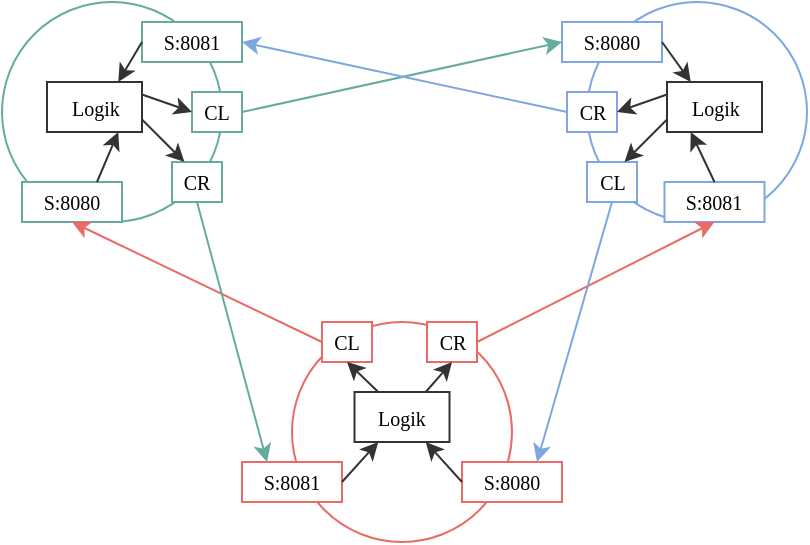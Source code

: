 <mxfile version="24.9.3">
  <diagram name="Page-1" id="qcOnbqE5XZc86ATT3mI3">
    <mxGraphModel dx="576" dy="315" grid="1" gridSize="10" guides="1" tooltips="1" connect="1" arrows="1" fold="1" page="1" pageScale="1" pageWidth="850" pageHeight="1100" math="0" shadow="0">
      <root>
        <mxCell id="0" />
        <mxCell id="1" parent="0" />
        <mxCell id="dRv5yiR1hizX2D328beG-1" value="" style="ellipse;whiteSpace=wrap;html=1;aspect=fixed;strokeColor=#67AB9F;" vertex="1" parent="1">
          <mxGeometry x="240" y="400" width="110" height="110" as="geometry" />
        </mxCell>
        <mxCell id="dRv5yiR1hizX2D328beG-2" value="" style="ellipse;whiteSpace=wrap;html=1;aspect=fixed;strokeColor=#7EA6E0;" vertex="1" parent="1">
          <mxGeometry x="532.5" y="400" width="110" height="110" as="geometry" />
        </mxCell>
        <mxCell id="dRv5yiR1hizX2D328beG-3" value="" style="ellipse;whiteSpace=wrap;html=1;aspect=fixed;strokeColor=#EA6B66;" vertex="1" parent="1">
          <mxGeometry x="385" y="560" width="110" height="110" as="geometry" />
        </mxCell>
        <mxCell id="dRv5yiR1hizX2D328beG-4" value="S:8081" style="rounded=0;whiteSpace=wrap;html=1;fontFamily=Lucida Console;fontSize=10;strokeColor=#EA6B66;" vertex="1" parent="1">
          <mxGeometry x="360" y="630" width="50" height="20" as="geometry" />
        </mxCell>
        <mxCell id="dRv5yiR1hizX2D328beG-5" value="S:8080" style="rounded=0;whiteSpace=wrap;html=1;fontFamily=Lucida Console;fontSize=10;strokeColor=#EA6B66;" vertex="1" parent="1">
          <mxGeometry x="470" y="630" width="50" height="20" as="geometry" />
        </mxCell>
        <mxCell id="dRv5yiR1hizX2D328beG-6" value="S:8080" style="rounded=0;whiteSpace=wrap;html=1;fontFamily=Lucida Console;fontSize=10;strokeColor=#7EA6E0;" vertex="1" parent="1">
          <mxGeometry x="520" y="410" width="50" height="20" as="geometry" />
        </mxCell>
        <mxCell id="dRv5yiR1hizX2D328beG-7" value="S:8080" style="rounded=0;whiteSpace=wrap;html=1;fontFamily=Lucida Console;fontSize=10;strokeColor=#67AB9F;" vertex="1" parent="1">
          <mxGeometry x="250" y="490" width="50" height="20" as="geometry" />
        </mxCell>
        <mxCell id="dRv5yiR1hizX2D328beG-8" value="S:8081" style="rounded=0;whiteSpace=wrap;html=1;fontFamily=Lucida Console;fontSize=10;strokeColor=#67AB9F;" vertex="1" parent="1">
          <mxGeometry x="310" y="410" width="50" height="20" as="geometry" />
        </mxCell>
        <mxCell id="dRv5yiR1hizX2D328beG-9" value="S:8081" style="rounded=0;whiteSpace=wrap;html=1;fontFamily=Lucida Console;fontSize=10;strokeColor=#7EA6E0;" vertex="1" parent="1">
          <mxGeometry x="571.25" y="490" width="50" height="20" as="geometry" />
        </mxCell>
        <mxCell id="dRv5yiR1hizX2D328beG-10" value="CR" style="rounded=0;whiteSpace=wrap;html=1;fontFamily=Lucida Console;fontSize=10;strokeColor=#67AB9F;" vertex="1" parent="1">
          <mxGeometry x="325" y="480" width="25" height="20" as="geometry" />
        </mxCell>
        <mxCell id="dRv5yiR1hizX2D328beG-11" value="CL" style="rounded=0;whiteSpace=wrap;html=1;fontFamily=Lucida Console;fontSize=10;strokeColor=#67AB9F;" vertex="1" parent="1">
          <mxGeometry x="335" y="445" width="25" height="20" as="geometry" />
        </mxCell>
        <mxCell id="dRv5yiR1hizX2D328beG-12" value="CL" style="rounded=0;whiteSpace=wrap;html=1;fontFamily=Lucida Console;fontSize=10;strokeColor=#EA6B66;" vertex="1" parent="1">
          <mxGeometry x="400" y="560" width="25" height="20" as="geometry" />
        </mxCell>
        <mxCell id="dRv5yiR1hizX2D328beG-13" value="CR" style="rounded=0;whiteSpace=wrap;html=1;fontFamily=Lucida Console;fontSize=10;strokeColor=#7EA6E0;" vertex="1" parent="1">
          <mxGeometry x="522.5" y="445" width="25" height="20" as="geometry" />
        </mxCell>
        <mxCell id="dRv5yiR1hizX2D328beG-14" value="CR" style="rounded=0;whiteSpace=wrap;html=1;fontFamily=Lucida Console;fontSize=10;strokeColor=#EA6B66;" vertex="1" parent="1">
          <mxGeometry x="452.5" y="560" width="25" height="20" as="geometry" />
        </mxCell>
        <mxCell id="dRv5yiR1hizX2D328beG-15" value="CL" style="rounded=0;whiteSpace=wrap;html=1;fontFamily=Lucida Console;fontSize=10;strokeColor=#7EA6E0;" vertex="1" parent="1">
          <mxGeometry x="532.5" y="480" width="25" height="20" as="geometry" />
        </mxCell>
        <mxCell id="dRv5yiR1hizX2D328beG-16" value="" style="endArrow=classic;html=1;rounded=0;entryX=0.5;entryY=1;entryDx=0;entryDy=0;exitX=1;exitY=0.5;exitDx=0;exitDy=0;strokeColor=#EA6B66;" edge="1" parent="1" source="dRv5yiR1hizX2D328beG-14" target="dRv5yiR1hizX2D328beG-9">
          <mxGeometry width="50" height="50" relative="1" as="geometry">
            <mxPoint x="477.5" y="570" as="sourcePoint" />
            <mxPoint x="527.5" y="520" as="targetPoint" />
          </mxGeometry>
        </mxCell>
        <mxCell id="dRv5yiR1hizX2D328beG-17" value="" style="endArrow=classic;html=1;rounded=0;entryX=0.5;entryY=1;entryDx=0;entryDy=0;exitX=0;exitY=0.5;exitDx=0;exitDy=0;strokeColor=#EA6B66;" edge="1" parent="1" source="dRv5yiR1hizX2D328beG-12" target="dRv5yiR1hizX2D328beG-7">
          <mxGeometry width="50" height="50" relative="1" as="geometry">
            <mxPoint x="390" y="570" as="sourcePoint" />
            <mxPoint x="497" y="485" as="targetPoint" />
          </mxGeometry>
        </mxCell>
        <mxCell id="dRv5yiR1hizX2D328beG-18" value="" style="endArrow=classic;html=1;rounded=0;entryX=0.25;entryY=0;entryDx=0;entryDy=0;exitX=0.5;exitY=1;exitDx=0;exitDy=0;strokeColor=#67AB9F;" edge="1" parent="1" source="dRv5yiR1hizX2D328beG-10" target="dRv5yiR1hizX2D328beG-4">
          <mxGeometry width="50" height="50" relative="1" as="geometry">
            <mxPoint x="350" y="600" as="sourcePoint" />
            <mxPoint x="225" y="550" as="targetPoint" />
          </mxGeometry>
        </mxCell>
        <mxCell id="dRv5yiR1hizX2D328beG-19" value="" style="endArrow=classic;html=1;rounded=0;entryX=0;entryY=0.5;entryDx=0;entryDy=0;exitX=1;exitY=0.5;exitDx=0;exitDy=0;strokeColor=#67AB9F;" edge="1" parent="1" source="dRv5yiR1hizX2D328beG-11" target="dRv5yiR1hizX2D328beG-6">
          <mxGeometry width="50" height="50" relative="1" as="geometry">
            <mxPoint x="375" y="455" as="sourcePoint" />
            <mxPoint x="410" y="565" as="targetPoint" />
          </mxGeometry>
        </mxCell>
        <mxCell id="dRv5yiR1hizX2D328beG-20" value="" style="endArrow=classic;html=1;rounded=0;entryX=1;entryY=0.5;entryDx=0;entryDy=0;exitX=0;exitY=0.5;exitDx=0;exitDy=0;strokeColor=#7EA6E0;" edge="1" parent="1" source="dRv5yiR1hizX2D328beG-13" target="dRv5yiR1hizX2D328beG-8">
          <mxGeometry width="50" height="50" relative="1" as="geometry">
            <mxPoint x="370" y="475" as="sourcePoint" />
            <mxPoint x="530" y="440" as="targetPoint" />
          </mxGeometry>
        </mxCell>
        <mxCell id="dRv5yiR1hizX2D328beG-21" value="" style="endArrow=classic;html=1;rounded=0;entryX=0.75;entryY=0;entryDx=0;entryDy=0;exitX=0.5;exitY=1;exitDx=0;exitDy=0;strokeColor=#7EA6E0;" edge="1" parent="1" source="dRv5yiR1hizX2D328beG-15" target="dRv5yiR1hizX2D328beG-5">
          <mxGeometry width="50" height="50" relative="1" as="geometry">
            <mxPoint x="533" y="475" as="sourcePoint" />
            <mxPoint x="370" y="435" as="targetPoint" />
          </mxGeometry>
        </mxCell>
        <mxCell id="dRv5yiR1hizX2D328beG-22" value="Logik" style="rounded=0;whiteSpace=wrap;html=1;fillColor=none;strokeColor=#333333;fontFamily=Lucida Console;fontSize=10;" vertex="1" parent="1">
          <mxGeometry x="262.5" y="440" width="47.5" height="25" as="geometry" />
        </mxCell>
        <mxCell id="dRv5yiR1hizX2D328beG-23" value="" style="endArrow=classic;html=1;rounded=0;entryX=0.75;entryY=0;entryDx=0;entryDy=0;exitX=0;exitY=0.5;exitDx=0;exitDy=0;strokeColor=#333333;" edge="1" parent="1" source="dRv5yiR1hizX2D328beG-8" target="dRv5yiR1hizX2D328beG-22">
          <mxGeometry width="50" height="50" relative="1" as="geometry">
            <mxPoint x="350" y="400" as="sourcePoint" />
            <mxPoint x="510" y="365" as="targetPoint" />
          </mxGeometry>
        </mxCell>
        <mxCell id="dRv5yiR1hizX2D328beG-24" value="" style="endArrow=classic;html=1;rounded=0;entryX=0;entryY=0.5;entryDx=0;entryDy=0;exitX=1;exitY=0.25;exitDx=0;exitDy=0;strokeColor=#333333;" edge="1" parent="1" source="dRv5yiR1hizX2D328beG-22" target="dRv5yiR1hizX2D328beG-11">
          <mxGeometry width="50" height="50" relative="1" as="geometry">
            <mxPoint x="320" y="430" as="sourcePoint" />
            <mxPoint x="308" y="450" as="targetPoint" />
          </mxGeometry>
        </mxCell>
        <mxCell id="dRv5yiR1hizX2D328beG-25" value="" style="endArrow=classic;html=1;rounded=0;entryX=0.75;entryY=1;entryDx=0;entryDy=0;exitX=0.75;exitY=0;exitDx=0;exitDy=0;strokeColor=#333333;" edge="1" parent="1" source="dRv5yiR1hizX2D328beG-7" target="dRv5yiR1hizX2D328beG-22">
          <mxGeometry width="50" height="50" relative="1" as="geometry">
            <mxPoint x="320" y="463" as="sourcePoint" />
            <mxPoint x="345" y="465" as="targetPoint" />
          </mxGeometry>
        </mxCell>
        <mxCell id="dRv5yiR1hizX2D328beG-26" value="" style="endArrow=classic;html=1;rounded=0;entryX=0.25;entryY=0;entryDx=0;entryDy=0;exitX=1;exitY=0.75;exitDx=0;exitDy=0;strokeColor=#333333;" edge="1" parent="1" source="dRv5yiR1hizX2D328beG-22" target="dRv5yiR1hizX2D328beG-10">
          <mxGeometry width="50" height="50" relative="1" as="geometry">
            <mxPoint x="298" y="500" as="sourcePoint" />
            <mxPoint x="308" y="475" as="targetPoint" />
          </mxGeometry>
        </mxCell>
        <mxCell id="dRv5yiR1hizX2D328beG-27" value="Logik" style="rounded=0;whiteSpace=wrap;html=1;fillColor=none;strokeColor=#333333;fontFamily=Lucida Console;fontSize=10;" vertex="1" parent="1">
          <mxGeometry x="572.5" y="440" width="47.5" height="25" as="geometry" />
        </mxCell>
        <mxCell id="dRv5yiR1hizX2D328beG-28" value="" style="endArrow=classic;html=1;rounded=0;entryX=0.25;entryY=0;entryDx=0;entryDy=0;exitX=1;exitY=0.5;exitDx=0;exitDy=0;strokeColor=#333333;" edge="1" parent="1" source="dRv5yiR1hizX2D328beG-6" target="dRv5yiR1hizX2D328beG-27">
          <mxGeometry width="50" height="50" relative="1" as="geometry">
            <mxPoint x="603.5" y="410" as="sourcePoint" />
            <mxPoint x="591.5" y="430" as="targetPoint" />
          </mxGeometry>
        </mxCell>
        <mxCell id="dRv5yiR1hizX2D328beG-29" value="" style="endArrow=classic;html=1;rounded=0;entryX=1;entryY=0.5;entryDx=0;entryDy=0;exitX=0;exitY=0.25;exitDx=0;exitDy=0;strokeColor=#333333;" edge="1" parent="1" source="dRv5yiR1hizX2D328beG-27" target="dRv5yiR1hizX2D328beG-13">
          <mxGeometry width="50" height="50" relative="1" as="geometry">
            <mxPoint x="580" y="430" as="sourcePoint" />
            <mxPoint x="594" y="450" as="targetPoint" />
          </mxGeometry>
        </mxCell>
        <mxCell id="dRv5yiR1hizX2D328beG-30" value="" style="endArrow=classic;html=1;rounded=0;entryX=0.75;entryY=0;entryDx=0;entryDy=0;exitX=0;exitY=0.75;exitDx=0;exitDy=0;strokeColor=#333333;" edge="1" parent="1" source="dRv5yiR1hizX2D328beG-27" target="dRv5yiR1hizX2D328beG-15">
          <mxGeometry width="50" height="50" relative="1" as="geometry">
            <mxPoint x="583" y="456" as="sourcePoint" />
            <mxPoint x="558" y="465" as="targetPoint" />
          </mxGeometry>
        </mxCell>
        <mxCell id="dRv5yiR1hizX2D328beG-31" value="" style="endArrow=classic;html=1;rounded=0;entryX=0.25;entryY=1;entryDx=0;entryDy=0;exitX=0.5;exitY=0;exitDx=0;exitDy=0;strokeColor=#333333;" edge="1" parent="1" source="dRv5yiR1hizX2D328beG-9" target="dRv5yiR1hizX2D328beG-27">
          <mxGeometry width="50" height="50" relative="1" as="geometry">
            <mxPoint x="583" y="469" as="sourcePoint" />
            <mxPoint x="561" y="490" as="targetPoint" />
          </mxGeometry>
        </mxCell>
        <mxCell id="dRv5yiR1hizX2D328beG-32" value="Logik" style="rounded=0;whiteSpace=wrap;html=1;fillColor=none;strokeColor=#333333;fontFamily=Lucida Console;fontSize=10;" vertex="1" parent="1">
          <mxGeometry x="416.25" y="595" width="47.5" height="25" as="geometry" />
        </mxCell>
        <mxCell id="dRv5yiR1hizX2D328beG-33" value="" style="endArrow=classic;html=1;rounded=0;entryX=0.75;entryY=1;entryDx=0;entryDy=0;exitX=0;exitY=0.5;exitDx=0;exitDy=0;strokeColor=#333333;" edge="1" parent="1" source="dRv5yiR1hizX2D328beG-5" target="dRv5yiR1hizX2D328beG-32">
          <mxGeometry width="50" height="50" relative="1" as="geometry">
            <mxPoint x="538" y="630" as="sourcePoint" />
            <mxPoint x="552" y="650" as="targetPoint" />
          </mxGeometry>
        </mxCell>
        <mxCell id="dRv5yiR1hizX2D328beG-34" value="" style="endArrow=classic;html=1;rounded=0;entryX=0.25;entryY=1;entryDx=0;entryDy=0;exitX=1;exitY=0.5;exitDx=0;exitDy=0;strokeColor=#333333;" edge="1" parent="1" source="dRv5yiR1hizX2D328beG-4" target="dRv5yiR1hizX2D328beG-32">
          <mxGeometry width="50" height="50" relative="1" as="geometry">
            <mxPoint x="480" y="640" as="sourcePoint" />
            <mxPoint x="462" y="625" as="targetPoint" />
          </mxGeometry>
        </mxCell>
        <mxCell id="dRv5yiR1hizX2D328beG-35" value="" style="endArrow=classic;html=1;rounded=0;entryX=0.5;entryY=1;entryDx=0;entryDy=0;exitX=0.25;exitY=0;exitDx=0;exitDy=0;strokeColor=#333333;" edge="1" parent="1" source="dRv5yiR1hizX2D328beG-32" target="dRv5yiR1hizX2D328beG-12">
          <mxGeometry width="50" height="50" relative="1" as="geometry">
            <mxPoint x="420" y="640" as="sourcePoint" />
            <mxPoint x="438" y="625" as="targetPoint" />
          </mxGeometry>
        </mxCell>
        <mxCell id="dRv5yiR1hizX2D328beG-36" value="" style="endArrow=classic;html=1;rounded=0;entryX=0.5;entryY=1;entryDx=0;entryDy=0;exitX=0.75;exitY=0;exitDx=0;exitDy=0;strokeColor=#333333;" edge="1" parent="1" source="dRv5yiR1hizX2D328beG-32" target="dRv5yiR1hizX2D328beG-14">
          <mxGeometry width="50" height="50" relative="1" as="geometry">
            <mxPoint x="438" y="600" as="sourcePoint" />
            <mxPoint x="423" y="590" as="targetPoint" />
          </mxGeometry>
        </mxCell>
      </root>
    </mxGraphModel>
  </diagram>
</mxfile>
